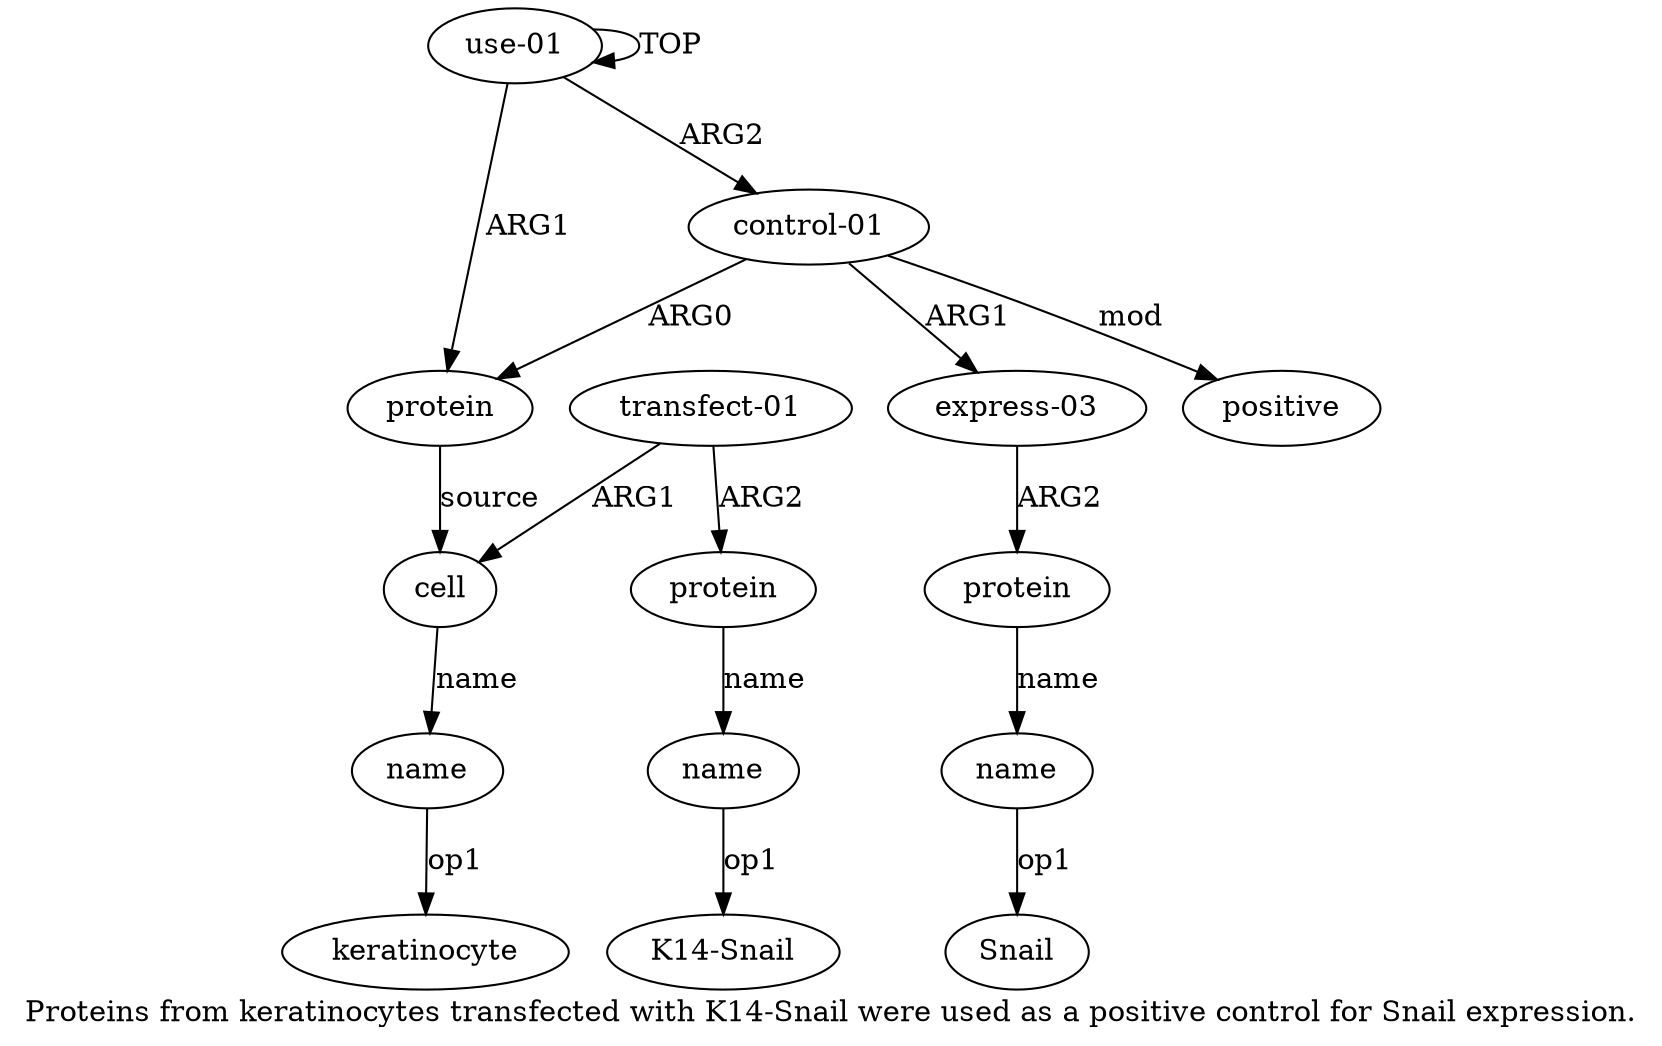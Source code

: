 digraph  {
	graph [label="Proteins from keratinocytes transfected with K14-Snail were used as a positive control for Snail expression."];
	node [label="\N"];
	a11	 [color=black,
		gold_ind=11,
		gold_label=positive,
		label=positive,
		test_ind=11,
		test_label=positive];
	a10	 [color=black,
		gold_ind=10,
		gold_label=name,
		label=name,
		test_ind=10,
		test_label=name];
	"a10 Snail"	 [color=black,
		gold_ind=-1,
		gold_label=Snail,
		label=Snail,
		test_ind=-1,
		test_label=Snail];
	a10 -> "a10 Snail" [key=0,
	color=black,
	gold_label=op1,
	label=op1,
	test_label=op1];
"a3 keratinocyte" [color=black,
	gold_ind=-1,
	gold_label=keratinocyte,
	label=keratinocyte,
	test_ind=-1,
	test_label=keratinocyte];
a1 [color=black,
	gold_ind=1,
	gold_label=protein,
	label=protein,
	test_ind=1,
	test_label=protein];
a2 [color=black,
	gold_ind=2,
	gold_label=cell,
	label=cell,
	test_ind=2,
	test_label=cell];
a1 -> a2 [key=0,
color=black,
gold_label=source,
label=source,
test_label=source];
a0 [color=black,
gold_ind=0,
gold_label="use-01",
label="use-01",
test_ind=0,
test_label="use-01"];
a0 -> a1 [key=0,
color=black,
gold_label=ARG1,
label=ARG1,
test_label=ARG1];
a0 -> a0 [key=0,
color=black,
gold_label=TOP,
label=TOP,
test_label=TOP];
a7 [color=black,
gold_ind=7,
gold_label="control-01",
label="control-01",
test_ind=7,
test_label="control-01"];
a0 -> a7 [key=0,
color=black,
gold_label=ARG2,
label=ARG2,
test_label=ARG2];
a3 [color=black,
gold_ind=3,
gold_label=name,
label=name,
test_ind=3,
test_label=name];
a3 -> "a3 keratinocyte" [key=0,
color=black,
gold_label=op1,
label=op1,
test_label=op1];
a2 -> a3 [key=0,
color=black,
gold_label=name,
label=name,
test_label=name];
a5 [color=black,
gold_ind=5,
gold_label=protein,
label=protein,
test_ind=5,
test_label=protein];
a6 [color=black,
gold_ind=6,
gold_label=name,
label=name,
test_ind=6,
test_label=name];
a5 -> a6 [key=0,
color=black,
gold_label=name,
label=name,
test_label=name];
a4 [color=black,
gold_ind=4,
gold_label="transfect-01",
label="transfect-01",
test_ind=4,
test_label="transfect-01"];
a4 -> a2 [key=0,
color=black,
gold_label=ARG1,
label=ARG1,
test_label=ARG1];
a4 -> a5 [key=0,
color=black,
gold_label=ARG2,
label=ARG2,
test_label=ARG2];
a7 -> a11 [key=0,
color=black,
gold_label=mod,
label=mod,
test_label=mod];
a7 -> a1 [key=0,
color=black,
gold_label=ARG0,
label=ARG0,
test_label=ARG0];
a8 [color=black,
gold_ind=8,
gold_label="express-03",
label="express-03",
test_ind=8,
test_label="express-03"];
a7 -> a8 [key=0,
color=black,
gold_label=ARG1,
label=ARG1,
test_label=ARG1];
"a6 K14-Snail" [color=black,
gold_ind=-1,
gold_label="K14-Snail",
label="K14-Snail",
test_ind=-1,
test_label="K14-Snail"];
a6 -> "a6 K14-Snail" [key=0,
color=black,
gold_label=op1,
label=op1,
test_label=op1];
a9 [color=black,
gold_ind=9,
gold_label=protein,
label=protein,
test_ind=9,
test_label=protein];
a9 -> a10 [key=0,
color=black,
gold_label=name,
label=name,
test_label=name];
a8 -> a9 [key=0,
color=black,
gold_label=ARG2,
label=ARG2,
test_label=ARG2];
}
